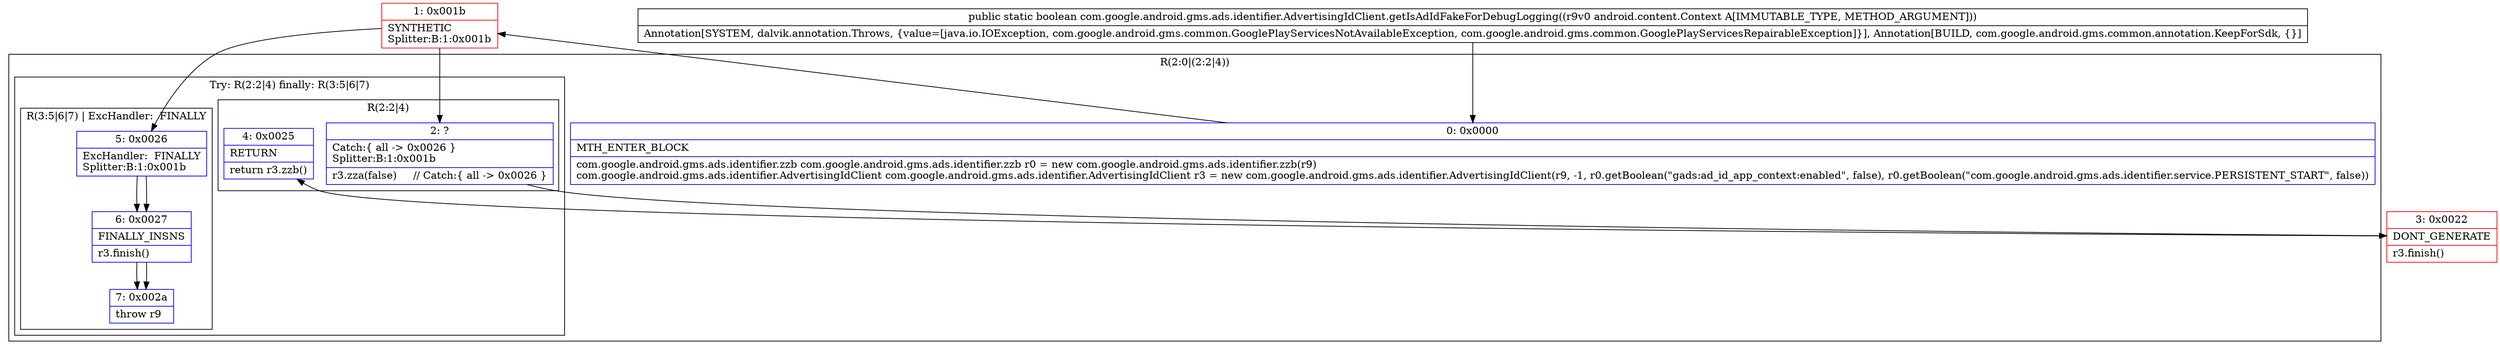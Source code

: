 digraph "CFG forcom.google.android.gms.ads.identifier.AdvertisingIdClient.getIsAdIdFakeForDebugLogging(Landroid\/content\/Context;)Z" {
subgraph cluster_Region_323511979 {
label = "R(2:0|(2:2|4))";
node [shape=record,color=blue];
Node_0 [shape=record,label="{0\:\ 0x0000|MTH_ENTER_BLOCK\l|com.google.android.gms.ads.identifier.zzb com.google.android.gms.ads.identifier.zzb r0 = new com.google.android.gms.ads.identifier.zzb(r9)\lcom.google.android.gms.ads.identifier.AdvertisingIdClient com.google.android.gms.ads.identifier.AdvertisingIdClient r3 = new com.google.android.gms.ads.identifier.AdvertisingIdClient(r9, \-1, r0.getBoolean(\"gads:ad_id_app_context:enabled\", false), r0.getBoolean(\"com.google.android.gms.ads.identifier.service.PERSISTENT_START\", false))\l}"];
subgraph cluster_TryCatchRegion_1590301938 {
label = "Try: R(2:2|4) finally: R(3:5|6|7)";
node [shape=record,color=blue];
subgraph cluster_Region_1966790068 {
label = "R(2:2|4)";
node [shape=record,color=blue];
Node_2 [shape=record,label="{2\:\ ?|Catch:\{ all \-\> 0x0026 \}\lSplitter:B:1:0x001b\l|r3.zza(false)     \/\/ Catch:\{ all \-\> 0x0026 \}\l}"];
Node_4 [shape=record,label="{4\:\ 0x0025|RETURN\l|return r3.zzb()\l}"];
}
subgraph cluster_Region_1249020508 {
label = "R(3:5|6|7) | ExcHandler:  FINALLY\l";
node [shape=record,color=blue];
Node_5 [shape=record,label="{5\:\ 0x0026|ExcHandler:  FINALLY\lSplitter:B:1:0x001b\l}"];
Node_6 [shape=record,label="{6\:\ 0x0027|FINALLY_INSNS\l|r3.finish()\l}"];
Node_7 [shape=record,label="{7\:\ 0x002a|throw r9\l}"];
}
}
}
subgraph cluster_Region_1249020508 {
label = "R(3:5|6|7) | ExcHandler:  FINALLY\l";
node [shape=record,color=blue];
Node_5 [shape=record,label="{5\:\ 0x0026|ExcHandler:  FINALLY\lSplitter:B:1:0x001b\l}"];
Node_6 [shape=record,label="{6\:\ 0x0027|FINALLY_INSNS\l|r3.finish()\l}"];
Node_7 [shape=record,label="{7\:\ 0x002a|throw r9\l}"];
}
Node_1 [shape=record,color=red,label="{1\:\ 0x001b|SYNTHETIC\lSplitter:B:1:0x001b\l}"];
Node_3 [shape=record,color=red,label="{3\:\ 0x0022|DONT_GENERATE\l|r3.finish()\l}"];
MethodNode[shape=record,label="{public static boolean com.google.android.gms.ads.identifier.AdvertisingIdClient.getIsAdIdFakeForDebugLogging((r9v0 android.content.Context A[IMMUTABLE_TYPE, METHOD_ARGUMENT]))  | Annotation[SYSTEM, dalvik.annotation.Throws, \{value=[java.io.IOException, com.google.android.gms.common.GooglePlayServicesNotAvailableException, com.google.android.gms.common.GooglePlayServicesRepairableException]\}], Annotation[BUILD, com.google.android.gms.common.annotation.KeepForSdk, \{\}]\l}"];
MethodNode -> Node_0;
Node_0 -> Node_1;
Node_2 -> Node_3;
Node_5 -> Node_6;
Node_6 -> Node_7;
Node_5 -> Node_6;
Node_6 -> Node_7;
Node_1 -> Node_2;
Node_1 -> Node_5;
Node_3 -> Node_4;
}

